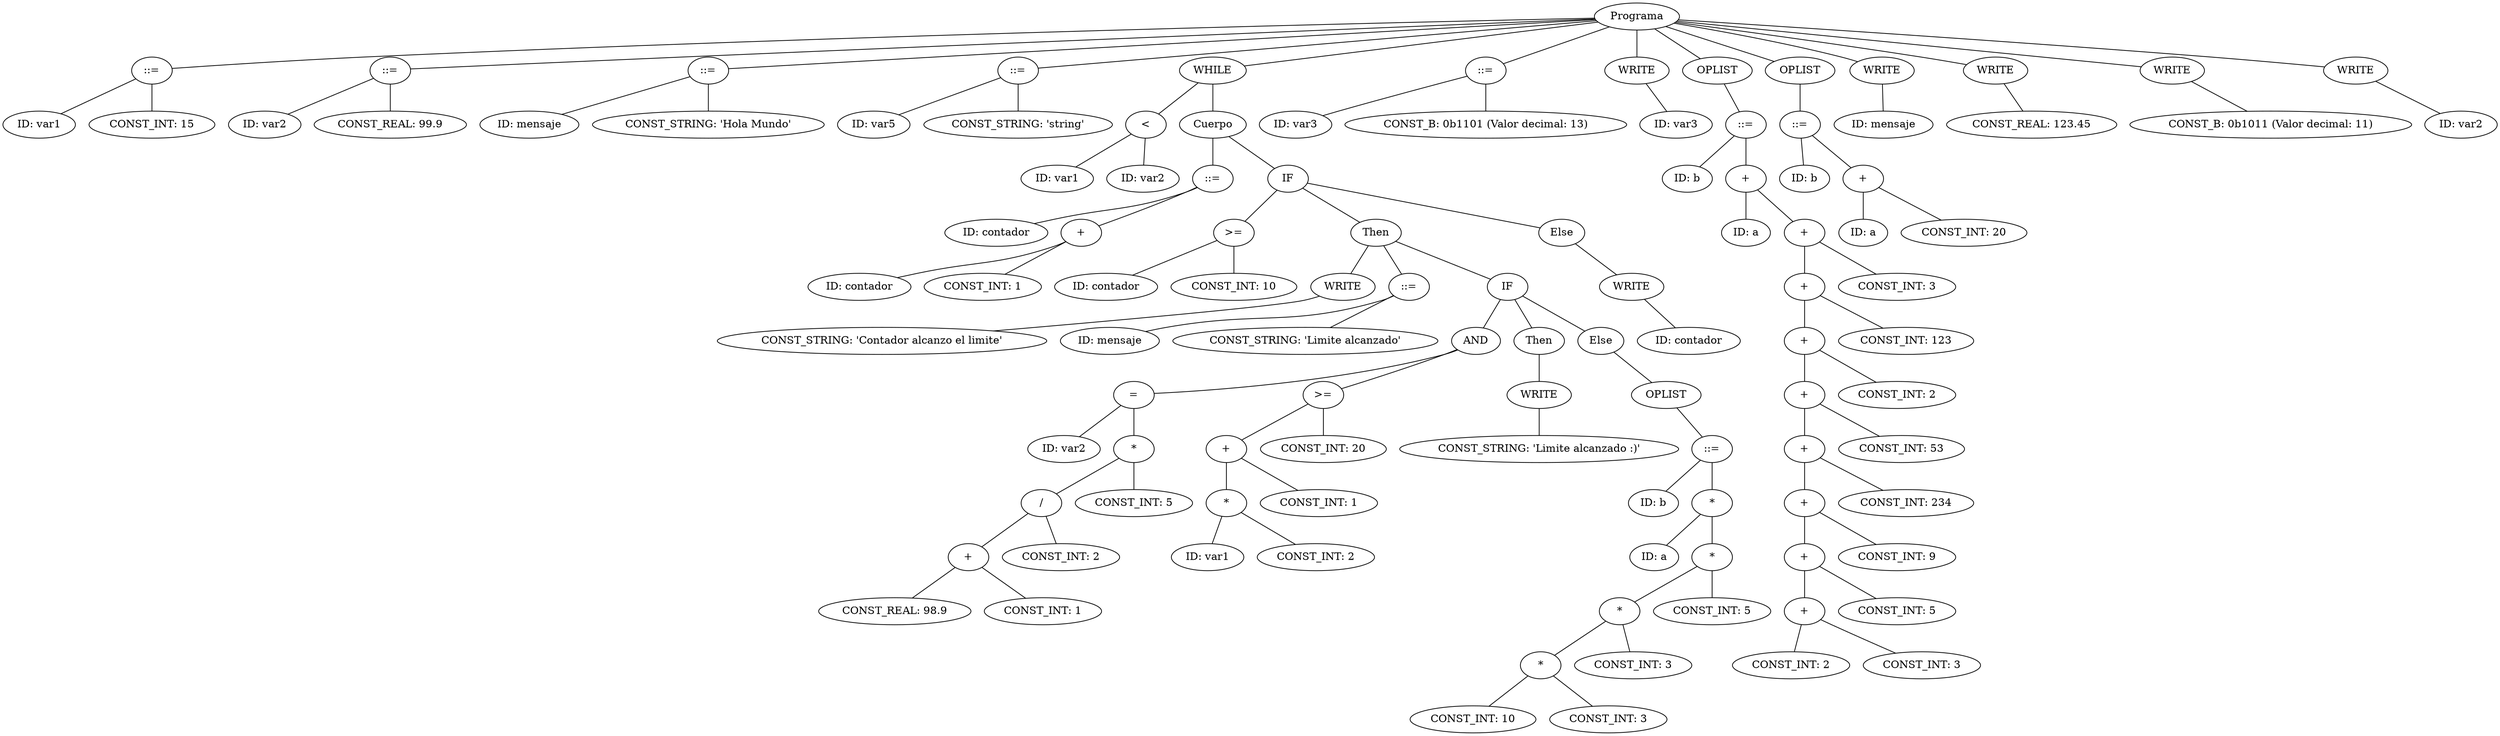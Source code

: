 graph G {nodo_309898754 [label="Programa"]
nodo_1049947321 [label="::="]
nodo_309898754 -- nodo_1049947321
nodo_1805154587 [label="ID: var1"]
nodo_1049947321 -- nodo_1805154587
nodo_982207713 [label="CONST_INT: 15"]
nodo_1049947321 -- nodo_982207713
nodo_1144162335 [label="::="]
nodo_309898754 -- nodo_1144162335
nodo_1592845124 [label="ID: var2"]
nodo_1144162335 -- nodo_1592845124
nodo_356082413 [label="CONST_REAL: 99.9"]
nodo_1144162335 -- nodo_356082413
nodo_658826148 [label="::="]
nodo_309898754 -- nodo_658826148
nodo_369403482 [label="ID: mensaje"]
nodo_658826148 -- nodo_369403482
nodo_1056718911 [label="CONST_STRING: 'Hola Mundo'"]
nodo_658826148 -- nodo_1056718911
nodo_1889223152 [label="::="]
nodo_309898754 -- nodo_1889223152
nodo_289906932 [label="ID: var5"]
nodo_1889223152 -- nodo_289906932
nodo_1215594621 [label="CONST_STRING: 'string'"]
nodo_1889223152 -- nodo_1215594621
nodo_1769183870 [label="WHILE"]
nodo_309898754 -- nodo_1769183870
nodo_970036543 [label="<"]
nodo_1769183870 -- nodo_970036543
nodo_956831842 [label="ID: var1"]
nodo_970036543 -- nodo_956831842
nodo_322325106 [label="ID: var2"]
nodo_970036543 -- nodo_322325106
nodo_1717801472 [label="Cuerpo"]
nodo_1769183870 -- nodo_1717801472
nodo_1395559326 [label="::="]
nodo_1717801472 -- nodo_1395559326
nodo_714883729 [label="ID: contador"]
nodo_1395559326 -- nodo_714883729
nodo_198768746 [label="+"]
nodo_1395559326 -- nodo_198768746
nodo_1901172867 [label="ID: contador"]
nodo_198768746 -- nodo_1901172867
nodo_1443143500 [label="CONST_INT: 1"]
nodo_198768746 -- nodo_1443143500
nodo_507828183 [label="IF"]
nodo_1717801472 -- nodo_507828183
nodo_1385396189 [label=">="]
nodo_507828183 -- nodo_1385396189
nodo_805005452 [label="ID: contador"]
nodo_1385396189 -- nodo_805005452
nodo_1568111808 [label="CONST_INT: 10"]
nodo_1385396189 -- nodo_1568111808
nodo_1698034390 [label="Then"]
nodo_507828183 -- nodo_1698034390
nodo_751914034 [label="WRITE"]
nodo_1698034390 -- nodo_751914034
nodo_1478159916 [label="CONST_STRING: 'Contador alcanzo el limite'"]
nodo_751914034 -- nodo_1478159916
nodo_1055725715 [label="::="]
nodo_1698034390 -- nodo_1055725715
nodo_1954868954 [label="ID: mensaje"]
nodo_1055725715 -- nodo_1954868954
nodo_1376947364 [label="CONST_STRING: 'Limite alcanzado'"]
nodo_1055725715 -- nodo_1376947364
nodo_1568039748 [label="IF"]
nodo_1698034390 -- nodo_1568039748
nodo_193577465 [label="AND"]
nodo_1568039748 -- nodo_193577465
nodo_1479023724 [label="="]
nodo_193577465 -- nodo_1479023724
nodo_513399905 [label="ID: var2"]
nodo_1479023724 -- nodo_513399905
nodo_1880879285 [label="*"]
nodo_1479023724 -- nodo_1880879285
nodo_894984518 [label="/"]
nodo_1880879285 -- nodo_894984518
nodo_755749117 [label="+"]
nodo_894984518 -- nodo_755749117
nodo_2107730921 [label="CONST_REAL: 98.9"]
nodo_755749117 -- nodo_2107730921
nodo_1376821936 [label="CONST_INT: 1"]
nodo_755749117 -- nodo_1376821936
nodo_615820261 [label="CONST_INT: 2"]
nodo_894984518 -- nodo_615820261
nodo_1472924598 [label="CONST_INT: 5"]
nodo_1880879285 -- nodo_1472924598
nodo_558095493 [label=">="]
nodo_193577465 -- nodo_558095493
nodo_1989279551 [label="+"]
nodo_558095493 -- nodo_1989279551
nodo_2004584843 [label="*"]
nodo_1989279551 -- nodo_2004584843
nodo_2028124777 [label="ID: var1"]
nodo_2004584843 -- nodo_2028124777
nodo_1199240708 [label="CONST_INT: 2"]
nodo_2004584843 -- nodo_1199240708
nodo_1047232979 [label="CONST_INT: 1"]
nodo_1989279551 -- nodo_1047232979
nodo_360149060 [label="CONST_INT: 20"]
nodo_558095493 -- nodo_360149060
nodo_2024513905 [label="Then"]
nodo_1568039748 -- nodo_2024513905
nodo_1752281782 [label="WRITE"]
nodo_2024513905 -- nodo_1752281782
nodo_183944050 [label="CONST_STRING: 'Limite alcanzado :)'"]
nodo_1752281782 -- nodo_183944050
nodo_606959416 [label="Else"]
nodo_1568039748 -- nodo_606959416
nodo_27847397 [label="OPLIST"]
nodo_606959416 -- nodo_27847397
nodo_1688804452 [label="::="]
nodo_27847397 -- nodo_1688804452
nodo_1484304080 [label="ID: b"]
nodo_1688804452 -- nodo_1484304080
nodo_388204112 [label="*"]
nodo_1688804452 -- nodo_388204112
nodo_1360701843 [label="ID: a"]
nodo_388204112 -- nodo_1360701843
nodo_2105333224 [label="*"]
nodo_388204112 -- nodo_2105333224
nodo_1626340025 [label="*"]
nodo_2105333224 -- nodo_1626340025
nodo_1802891762 [label="*"]
nodo_1626340025 -- nodo_1802891762
nodo_1873255230 [label="CONST_INT: 10"]
nodo_1802891762 -- nodo_1873255230
nodo_1961869495 [label="CONST_INT: 3"]
nodo_1802891762 -- nodo_1961869495
nodo_1800062625 [label="CONST_INT: 3"]
nodo_1626340025 -- nodo_1800062625
nodo_796147803 [label="CONST_INT: 5"]
nodo_2105333224 -- nodo_796147803
nodo_2094616800 [label="Else"]
nodo_507828183 -- nodo_2094616800
nodo_1983503796 [label="WRITE"]
nodo_2094616800 -- nodo_1983503796
nodo_1274769948 [label="ID: contador"]
nodo_1983503796 -- nodo_1274769948
nodo_1174443424 [label="::="]
nodo_309898754 -- nodo_1174443424
nodo_2128850635 [label="ID: var3"]
nodo_1174443424 -- nodo_2128850635
nodo_1306982235 [label="CONST_B: 0b1101 (Valor decimal: 13)"]
nodo_1174443424 -- nodo_1306982235
nodo_1885897680 [label="WRITE"]
nodo_309898754 -- nodo_1885897680
nodo_1216623636 [label="ID: var3"]
nodo_1885897680 -- nodo_1216623636
nodo_1484772490 [label="OPLIST"]
nodo_309898754 -- nodo_1484772490
nodo_437315504 [label="::="]
nodo_1484772490 -- nodo_437315504
nodo_785547553 [label="ID: b"]
nodo_437315504 -- nodo_785547553
nodo_1193227387 [label="+"]
nodo_437315504 -- nodo_1193227387
nodo_1633842070 [label="ID: a"]
nodo_1193227387 -- nodo_1633842070
nodo_2085762413 [label="+"]
nodo_1193227387 -- nodo_2085762413
nodo_1177774159 [label="+"]
nodo_2085762413 -- nodo_1177774159
nodo_2024874014 [label="+"]
nodo_1177774159 -- nodo_2024874014
nodo_171770461 [label="+"]
nodo_2024874014 -- nodo_171770461
nodo_1730787114 [label="+"]
nodo_171770461 -- nodo_1730787114
nodo_973462160 [label="+"]
nodo_1730787114 -- nodo_973462160
nodo_1271249950 [label="+"]
nodo_973462160 -- nodo_1271249950
nodo_696807633 [label="+"]
nodo_1271249950 -- nodo_696807633
nodo_53609005 [label="CONST_INT: 2"]
nodo_696807633 -- nodo_53609005
nodo_402098561 [label="CONST_INT: 3"]
nodo_696807633 -- nodo_402098561
nodo_1907679789 [label="CONST_INT: 5"]
nodo_1271249950 -- nodo_1907679789
nodo_466623026 [label="CONST_INT: 9"]
nodo_973462160 -- nodo_466623026
nodo_140529679 [label="CONST_INT: 234"]
nodo_1730787114 -- nodo_140529679
nodo_594574083 [label="CONST_INT: 53"]
nodo_171770461 -- nodo_594574083
nodo_1963151562 [label="CONST_INT: 2"]
nodo_2024874014 -- nodo_1963151562
nodo_1855571410 [label="CONST_INT: 123"]
nodo_1177774159 -- nodo_1855571410
nodo_1693646886 [label="CONST_INT: 3"]
nodo_2085762413 -- nodo_1693646886
nodo_1157355480 [label="OPLIST"]
nodo_309898754 -- nodo_1157355480
nodo_730946189 [label="::="]
nodo_1157355480 -- nodo_730946189
nodo_193375608 [label="ID: b"]
nodo_730946189 -- nodo_193375608
nodo_1997041182 [label="+"]
nodo_730946189 -- nodo_1997041182
nodo_1842819632 [label="ID: a"]
nodo_1997041182 -- nodo_1842819632
nodo_1286821941 [label="CONST_INT: 20"]
nodo_1997041182 -- nodo_1286821941
nodo_1918943670 [label="WRITE"]
nodo_309898754 -- nodo_1918943670
nodo_1177303418 [label="ID: mensaje"]
nodo_1918943670 -- nodo_1177303418
nodo_306107709 [label="WRITE"]
nodo_309898754 -- nodo_306107709
nodo_1142572479 [label="CONST_REAL: 123.45"]
nodo_306107709 -- nodo_1142572479
nodo_813908475 [label="WRITE"]
nodo_309898754 -- nodo_813908475
nodo_398674296 [label="CONST_B: 0b1011 (Valor decimal: 11)"]
nodo_813908475 -- nodo_398674296
nodo_1932587392 [label="WRITE"]
nodo_309898754 -- nodo_1932587392
nodo_1695639012 [label="ID: var2"]
nodo_1932587392 -- nodo_1695639012
}
